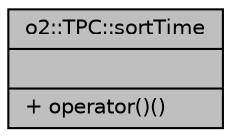 digraph "o2::TPC::sortTime"
{
 // INTERACTIVE_SVG=YES
  bgcolor="transparent";
  edge [fontname="Helvetica",fontsize="10",labelfontname="Helvetica",labelfontsize="10"];
  node [fontname="Helvetica",fontsize="10",shape=record];
  Node1 [label="{o2::TPC::sortTime\n||+ operator()()\l}",height=0.2,width=0.4,color="black", fillcolor="grey75", style="filled" fontcolor="black"];
}
